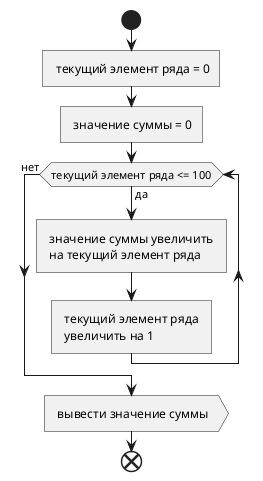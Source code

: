 @startuml
'получить сумму всех чисел в ряду от 0 до 100 (включительно).
start
: текущий элемент ряда = 0]
: значение суммы = 0]
while (текущий элемент ряда <= 100) is (да)
: значение суммы увеличить \n на текущий элемент ряда]
: текущий элемент ряда \n увеличить на 1]
endwhile (нет)
: вывести значение суммы>
end
@enduml